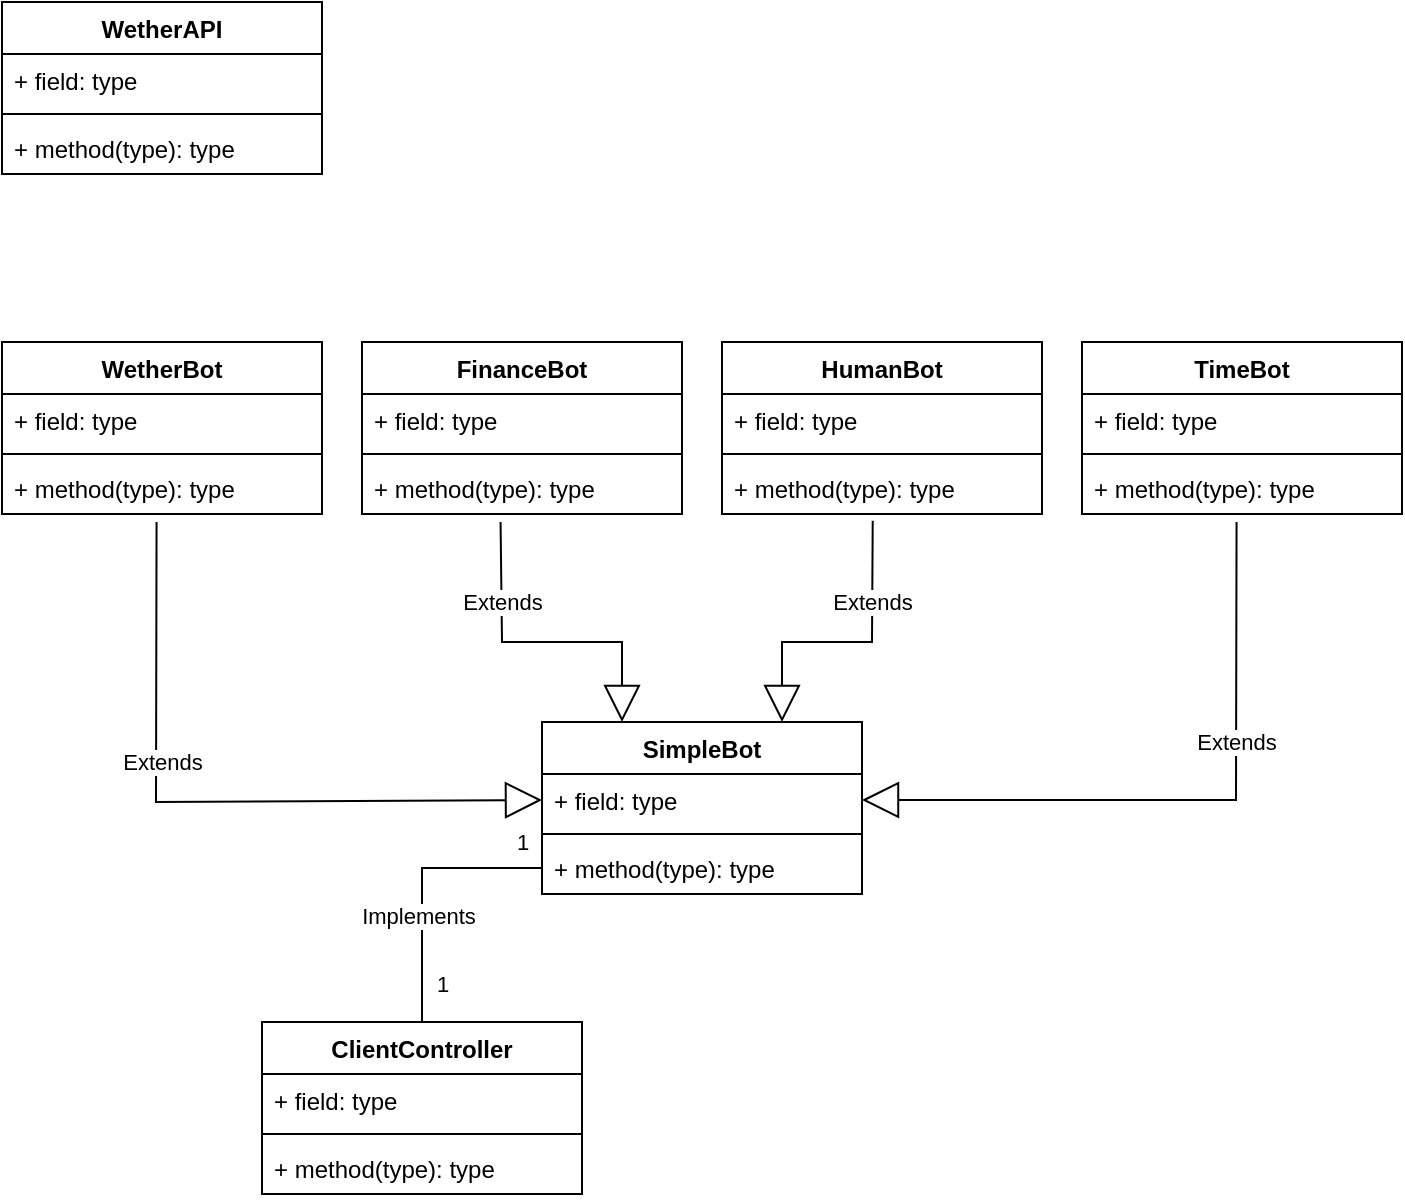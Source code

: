 <mxfile version="16.6.6" type="device" pages="6"><diagram id="58DtlblN4rT-zuuXtB-C" name="Page-1"><mxGraphModel dx="996" dy="616" grid="1" gridSize="10" guides="1" tooltips="1" connect="1" arrows="1" fold="1" page="1" pageScale="1" pageWidth="827" pageHeight="1169" math="0" shadow="0"><root><mxCell id="0"/><mxCell id="1" parent="0"/><mxCell id="rBJZQWk50w6nUcVk33vX-1" value="WetherAPI" style="swimlane;fontStyle=1;align=center;verticalAlign=top;childLayout=stackLayout;horizontal=1;startSize=26;horizontalStack=0;resizeParent=1;resizeParentMax=0;resizeLast=0;collapsible=1;marginBottom=0;" parent="1" vertex="1"><mxGeometry x="110" y="60" width="160" height="86" as="geometry"/></mxCell><mxCell id="rBJZQWk50w6nUcVk33vX-2" value="+ field: type" style="text;strokeColor=none;fillColor=none;align=left;verticalAlign=top;spacingLeft=4;spacingRight=4;overflow=hidden;rotatable=0;points=[[0,0.5],[1,0.5]];portConstraint=eastwest;" parent="rBJZQWk50w6nUcVk33vX-1" vertex="1"><mxGeometry y="26" width="160" height="26" as="geometry"/></mxCell><mxCell id="rBJZQWk50w6nUcVk33vX-3" value="" style="line;strokeWidth=1;fillColor=none;align=left;verticalAlign=middle;spacingTop=-1;spacingLeft=3;spacingRight=3;rotatable=0;labelPosition=right;points=[];portConstraint=eastwest;" parent="rBJZQWk50w6nUcVk33vX-1" vertex="1"><mxGeometry y="52" width="160" height="8" as="geometry"/></mxCell><mxCell id="rBJZQWk50w6nUcVk33vX-4" value="+ method(type): type" style="text;strokeColor=none;fillColor=none;align=left;verticalAlign=top;spacingLeft=4;spacingRight=4;overflow=hidden;rotatable=0;points=[[0,0.5],[1,0.5]];portConstraint=eastwest;" parent="rBJZQWk50w6nUcVk33vX-1" vertex="1"><mxGeometry y="60" width="160" height="26" as="geometry"/></mxCell><mxCell id="rBJZQWk50w6nUcVk33vX-5" value="WetherBot" style="swimlane;fontStyle=1;align=center;verticalAlign=top;childLayout=stackLayout;horizontal=1;startSize=26;horizontalStack=0;resizeParent=1;resizeParentMax=0;resizeLast=0;collapsible=1;marginBottom=0;" parent="1" vertex="1"><mxGeometry x="110" y="230" width="160" height="86" as="geometry"/></mxCell><mxCell id="rBJZQWk50w6nUcVk33vX-6" value="+ field: type" style="text;strokeColor=none;fillColor=none;align=left;verticalAlign=top;spacingLeft=4;spacingRight=4;overflow=hidden;rotatable=0;points=[[0,0.5],[1,0.5]];portConstraint=eastwest;" parent="rBJZQWk50w6nUcVk33vX-5" vertex="1"><mxGeometry y="26" width="160" height="26" as="geometry"/></mxCell><mxCell id="rBJZQWk50w6nUcVk33vX-7" value="" style="line;strokeWidth=1;fillColor=none;align=left;verticalAlign=middle;spacingTop=-1;spacingLeft=3;spacingRight=3;rotatable=0;labelPosition=right;points=[];portConstraint=eastwest;" parent="rBJZQWk50w6nUcVk33vX-5" vertex="1"><mxGeometry y="52" width="160" height="8" as="geometry"/></mxCell><mxCell id="rBJZQWk50w6nUcVk33vX-8" value="+ method(type): type" style="text;strokeColor=none;fillColor=none;align=left;verticalAlign=top;spacingLeft=4;spacingRight=4;overflow=hidden;rotatable=0;points=[[0,0.5],[1,0.5]];portConstraint=eastwest;" parent="rBJZQWk50w6nUcVk33vX-5" vertex="1"><mxGeometry y="60" width="160" height="26" as="geometry"/></mxCell><mxCell id="rBJZQWk50w6nUcVk33vX-9" value="FinanceBot" style="swimlane;fontStyle=1;align=center;verticalAlign=top;childLayout=stackLayout;horizontal=1;startSize=26;horizontalStack=0;resizeParent=1;resizeParentMax=0;resizeLast=0;collapsible=1;marginBottom=0;" parent="1" vertex="1"><mxGeometry x="290" y="230" width="160" height="86" as="geometry"/></mxCell><mxCell id="rBJZQWk50w6nUcVk33vX-10" value="+ field: type" style="text;strokeColor=none;fillColor=none;align=left;verticalAlign=top;spacingLeft=4;spacingRight=4;overflow=hidden;rotatable=0;points=[[0,0.5],[1,0.5]];portConstraint=eastwest;" parent="rBJZQWk50w6nUcVk33vX-9" vertex="1"><mxGeometry y="26" width="160" height="26" as="geometry"/></mxCell><mxCell id="rBJZQWk50w6nUcVk33vX-11" value="" style="line;strokeWidth=1;fillColor=none;align=left;verticalAlign=middle;spacingTop=-1;spacingLeft=3;spacingRight=3;rotatable=0;labelPosition=right;points=[];portConstraint=eastwest;" parent="rBJZQWk50w6nUcVk33vX-9" vertex="1"><mxGeometry y="52" width="160" height="8" as="geometry"/></mxCell><mxCell id="rBJZQWk50w6nUcVk33vX-12" value="+ method(type): type" style="text;strokeColor=none;fillColor=none;align=left;verticalAlign=top;spacingLeft=4;spacingRight=4;overflow=hidden;rotatable=0;points=[[0,0.5],[1,0.5]];portConstraint=eastwest;" parent="rBJZQWk50w6nUcVk33vX-9" vertex="1"><mxGeometry y="60" width="160" height="26" as="geometry"/></mxCell><mxCell id="rBJZQWk50w6nUcVk33vX-13" value="TimeBot" style="swimlane;fontStyle=1;align=center;verticalAlign=top;childLayout=stackLayout;horizontal=1;startSize=26;horizontalStack=0;resizeParent=1;resizeParentMax=0;resizeLast=0;collapsible=1;marginBottom=0;" parent="1" vertex="1"><mxGeometry x="650" y="230" width="160" height="86" as="geometry"/></mxCell><mxCell id="rBJZQWk50w6nUcVk33vX-14" value="+ field: type" style="text;strokeColor=none;fillColor=none;align=left;verticalAlign=top;spacingLeft=4;spacingRight=4;overflow=hidden;rotatable=0;points=[[0,0.5],[1,0.5]];portConstraint=eastwest;" parent="rBJZQWk50w6nUcVk33vX-13" vertex="1"><mxGeometry y="26" width="160" height="26" as="geometry"/></mxCell><mxCell id="rBJZQWk50w6nUcVk33vX-15" value="" style="line;strokeWidth=1;fillColor=none;align=left;verticalAlign=middle;spacingTop=-1;spacingLeft=3;spacingRight=3;rotatable=0;labelPosition=right;points=[];portConstraint=eastwest;" parent="rBJZQWk50w6nUcVk33vX-13" vertex="1"><mxGeometry y="52" width="160" height="8" as="geometry"/></mxCell><mxCell id="rBJZQWk50w6nUcVk33vX-16" value="+ method(type): type" style="text;strokeColor=none;fillColor=none;align=left;verticalAlign=top;spacingLeft=4;spacingRight=4;overflow=hidden;rotatable=0;points=[[0,0.5],[1,0.5]];portConstraint=eastwest;" parent="rBJZQWk50w6nUcVk33vX-13" vertex="1"><mxGeometry y="60" width="160" height="26" as="geometry"/></mxCell><mxCell id="rBJZQWk50w6nUcVk33vX-17" value="SimpleBot" style="swimlane;fontStyle=1;align=center;verticalAlign=top;childLayout=stackLayout;horizontal=1;startSize=26;horizontalStack=0;resizeParent=1;resizeParentMax=0;resizeLast=0;collapsible=1;marginBottom=0;" parent="1" vertex="1"><mxGeometry x="380" y="420" width="160" height="86" as="geometry"/></mxCell><mxCell id="rBJZQWk50w6nUcVk33vX-18" value="+ field: type" style="text;strokeColor=none;fillColor=none;align=left;verticalAlign=top;spacingLeft=4;spacingRight=4;overflow=hidden;rotatable=0;points=[[0,0.5],[1,0.5]];portConstraint=eastwest;" parent="rBJZQWk50w6nUcVk33vX-17" vertex="1"><mxGeometry y="26" width="160" height="26" as="geometry"/></mxCell><mxCell id="rBJZQWk50w6nUcVk33vX-19" value="" style="line;strokeWidth=1;fillColor=none;align=left;verticalAlign=middle;spacingTop=-1;spacingLeft=3;spacingRight=3;rotatable=0;labelPosition=right;points=[];portConstraint=eastwest;" parent="rBJZQWk50w6nUcVk33vX-17" vertex="1"><mxGeometry y="52" width="160" height="8" as="geometry"/></mxCell><mxCell id="rBJZQWk50w6nUcVk33vX-20" value="+ method(type): type" style="text;strokeColor=none;fillColor=none;align=left;verticalAlign=top;spacingLeft=4;spacingRight=4;overflow=hidden;rotatable=0;points=[[0,0.5],[1,0.5]];portConstraint=eastwest;" parent="rBJZQWk50w6nUcVk33vX-17" vertex="1"><mxGeometry y="60" width="160" height="26" as="geometry"/></mxCell><mxCell id="rBJZQWk50w6nUcVk33vX-21" value="HumanBot" style="swimlane;fontStyle=1;align=center;verticalAlign=top;childLayout=stackLayout;horizontal=1;startSize=26;horizontalStack=0;resizeParent=1;resizeParentMax=0;resizeLast=0;collapsible=1;marginBottom=0;" parent="1" vertex="1"><mxGeometry x="470" y="230" width="160" height="86" as="geometry"/></mxCell><mxCell id="rBJZQWk50w6nUcVk33vX-22" value="+ field: type" style="text;strokeColor=none;fillColor=none;align=left;verticalAlign=top;spacingLeft=4;spacingRight=4;overflow=hidden;rotatable=0;points=[[0,0.5],[1,0.5]];portConstraint=eastwest;" parent="rBJZQWk50w6nUcVk33vX-21" vertex="1"><mxGeometry y="26" width="160" height="26" as="geometry"/></mxCell><mxCell id="rBJZQWk50w6nUcVk33vX-23" value="" style="line;strokeWidth=1;fillColor=none;align=left;verticalAlign=middle;spacingTop=-1;spacingLeft=3;spacingRight=3;rotatable=0;labelPosition=right;points=[];portConstraint=eastwest;" parent="rBJZQWk50w6nUcVk33vX-21" vertex="1"><mxGeometry y="52" width="160" height="8" as="geometry"/></mxCell><mxCell id="rBJZQWk50w6nUcVk33vX-24" value="+ method(type): type" style="text;strokeColor=none;fillColor=none;align=left;verticalAlign=top;spacingLeft=4;spacingRight=4;overflow=hidden;rotatable=0;points=[[0,0.5],[1,0.5]];portConstraint=eastwest;" parent="rBJZQWk50w6nUcVk33vX-21" vertex="1"><mxGeometry y="60" width="160" height="26" as="geometry"/></mxCell><mxCell id="rBJZQWk50w6nUcVk33vX-25" value="Extends" style="endArrow=block;endSize=16;endFill=0;html=1;rounded=0;entryX=0;entryY=0.5;entryDx=0;entryDy=0;exitX=0.483;exitY=1.154;exitDx=0;exitDy=0;exitPerimeter=0;" parent="1" source="rBJZQWk50w6nUcVk33vX-8" target="rBJZQWk50w6nUcVk33vX-18" edge="1"><mxGeometry x="-0.279" y="3" width="160" relative="1" as="geometry"><mxPoint x="330" y="320" as="sourcePoint"/><mxPoint x="490" y="320" as="targetPoint"/><Array as="points"><mxPoint x="187" y="460"/></Array><mxPoint as="offset"/></mxGeometry></mxCell><mxCell id="rBJZQWk50w6nUcVk33vX-26" value="Extends" style="endArrow=block;endSize=16;endFill=0;html=1;rounded=0;entryX=0.25;entryY=0;entryDx=0;entryDy=0;exitX=0.433;exitY=1.154;exitDx=0;exitDy=0;exitPerimeter=0;" parent="1" source="rBJZQWk50w6nUcVk33vX-12" target="rBJZQWk50w6nUcVk33vX-17" edge="1"><mxGeometry x="-0.5" width="160" relative="1" as="geometry"><mxPoint x="330" y="320" as="sourcePoint"/><mxPoint x="490" y="320" as="targetPoint"/><Array as="points"><mxPoint x="360" y="380"/><mxPoint x="420" y="380"/></Array><mxPoint as="offset"/></mxGeometry></mxCell><mxCell id="rBJZQWk50w6nUcVk33vX-28" value="Extends" style="endArrow=block;endSize=16;endFill=0;html=1;rounded=0;exitX=0.471;exitY=1.128;exitDx=0;exitDy=0;exitPerimeter=0;entryX=0.75;entryY=0;entryDx=0;entryDy=0;" parent="1" source="rBJZQWk50w6nUcVk33vX-24" target="rBJZQWk50w6nUcVk33vX-17" edge="1"><mxGeometry x="-0.442" width="160" relative="1" as="geometry"><mxPoint x="330" y="320" as="sourcePoint"/><mxPoint x="490" y="320" as="targetPoint"/><Array as="points"><mxPoint x="545" y="380"/><mxPoint x="500" y="380"/></Array><mxPoint as="offset"/></mxGeometry></mxCell><mxCell id="rBJZQWk50w6nUcVk33vX-29" value="Extends" style="endArrow=block;endSize=16;endFill=0;html=1;rounded=0;exitX=0.483;exitY=1.154;exitDx=0;exitDy=0;exitPerimeter=0;entryX=1;entryY=0.5;entryDx=0;entryDy=0;" parent="1" source="rBJZQWk50w6nUcVk33vX-16" target="rBJZQWk50w6nUcVk33vX-18" edge="1"><mxGeometry x="-0.325" width="160" relative="1" as="geometry"><mxPoint x="330" y="320" as="sourcePoint"/><mxPoint x="490" y="320" as="targetPoint"/><Array as="points"><mxPoint x="727" y="459"/></Array><mxPoint as="offset"/></mxGeometry></mxCell><mxCell id="BotjkGEVvRH_P9ZR-LiV-6" style="edgeStyle=orthogonalEdgeStyle;rounded=0;orthogonalLoop=1;jettySize=auto;html=1;exitX=0.5;exitY=0;exitDx=0;exitDy=0;entryX=0;entryY=0.5;entryDx=0;entryDy=0;endArrow=none;endFill=0;" parent="1" source="BotjkGEVvRH_P9ZR-LiV-1" target="rBJZQWk50w6nUcVk33vX-20" edge="1"><mxGeometry relative="1" as="geometry"/></mxCell><mxCell id="BotjkGEVvRH_P9ZR-LiV-7" value="Implements" style="edgeLabel;html=1;align=center;verticalAlign=middle;resizable=0;points=[];" parent="BotjkGEVvRH_P9ZR-LiV-6" vertex="1" connectable="0"><mxGeometry x="-0.221" y="2" relative="1" as="geometry"><mxPoint as="offset"/></mxGeometry></mxCell><mxCell id="BotjkGEVvRH_P9ZR-LiV-8" value="1" style="edgeLabel;html=1;align=center;verticalAlign=middle;resizable=0;points=[];" parent="BotjkGEVvRH_P9ZR-LiV-6" vertex="1" connectable="0"><mxGeometry x="0.372" y="-1" relative="1" as="geometry"><mxPoint x="33" y="-14" as="offset"/></mxGeometry></mxCell><mxCell id="BotjkGEVvRH_P9ZR-LiV-9" value="1" style="edgeLabel;html=1;align=center;verticalAlign=middle;resizable=0;points=[];" parent="BotjkGEVvRH_P9ZR-LiV-6" vertex="1" connectable="0"><mxGeometry x="-0.718" y="1" relative="1" as="geometry"><mxPoint x="11" as="offset"/></mxGeometry></mxCell><mxCell id="BotjkGEVvRH_P9ZR-LiV-1" value="ClientController" style="swimlane;fontStyle=1;align=center;verticalAlign=top;childLayout=stackLayout;horizontal=1;startSize=26;horizontalStack=0;resizeParent=1;resizeParentMax=0;resizeLast=0;collapsible=1;marginBottom=0;" parent="1" vertex="1"><mxGeometry x="240" y="570" width="160" height="86" as="geometry"/></mxCell><mxCell id="BotjkGEVvRH_P9ZR-LiV-2" value="+ field: type" style="text;strokeColor=none;fillColor=none;align=left;verticalAlign=top;spacingLeft=4;spacingRight=4;overflow=hidden;rotatable=0;points=[[0,0.5],[1,0.5]];portConstraint=eastwest;" parent="BotjkGEVvRH_P9ZR-LiV-1" vertex="1"><mxGeometry y="26" width="160" height="26" as="geometry"/></mxCell><mxCell id="BotjkGEVvRH_P9ZR-LiV-3" value="" style="line;strokeWidth=1;fillColor=none;align=left;verticalAlign=middle;spacingTop=-1;spacingLeft=3;spacingRight=3;rotatable=0;labelPosition=right;points=[];portConstraint=eastwest;" parent="BotjkGEVvRH_P9ZR-LiV-1" vertex="1"><mxGeometry y="52" width="160" height="8" as="geometry"/></mxCell><mxCell id="BotjkGEVvRH_P9ZR-LiV-4" value="+ method(type): type" style="text;strokeColor=none;fillColor=none;align=left;verticalAlign=top;spacingLeft=4;spacingRight=4;overflow=hidden;rotatable=0;points=[[0,0.5],[1,0.5]];portConstraint=eastwest;" parent="BotjkGEVvRH_P9ZR-LiV-1" vertex="1"><mxGeometry y="60" width="160" height="26" as="geometry"/></mxCell></root></mxGraphModel></diagram><diagram id="uxheWMRKBPLQJYs8tSz4" name="Page-2"><mxGraphModel dx="996" dy="616" grid="1" gridSize="10" guides="1" tooltips="1" connect="1" arrows="1" fold="1" page="1" pageScale="1" pageWidth="827" pageHeight="1169" math="0" shadow="0"><root><mxCell id="xKuugs0lWFwn0aDHE7Sf-0"/><mxCell id="xKuugs0lWFwn0aDHE7Sf-1" parent="xKuugs0lWFwn0aDHE7Sf-0"/><mxCell id="f7GGQymV7A18jFEWengc-0" value="&lt;b&gt;&lt;font style=&quot;font-size: 20px&quot;&gt;Interface between server and clients&lt;/font&gt;&lt;/b&gt;" style="text;html=1;strokeColor=none;fillColor=none;align=center;verticalAlign=middle;whiteSpace=wrap;rounded=0;" parent="xKuugs0lWFwn0aDHE7Sf-1" vertex="1"><mxGeometry x="240" y="60" width="400" height="30" as="geometry"/></mxCell><mxCell id="f7GGQymV7A18jFEWengc-3" value="Server" style="swimlane;fontStyle=0;childLayout=stackLayout;horizontal=1;startSize=26;fillColor=none;horizontalStack=0;resizeParent=1;resizeParentMax=0;resizeLast=0;collapsible=1;marginBottom=0;fontSize=20;" parent="xKuugs0lWFwn0aDHE7Sf-1" vertex="1"><mxGeometry x="230" y="200" width="250" height="100" as="geometry"/></mxCell><mxCell id="f7GGQymV7A18jFEWengc-4" value="Initiate conversation" style="text;strokeColor=none;fillColor=none;align=left;verticalAlign=top;spacingLeft=4;spacingRight=4;overflow=hidden;rotatable=0;points=[[0,0.5],[1,0.5]];portConstraint=eastwest;fontSize=20;" parent="f7GGQymV7A18jFEWengc-3" vertex="1"><mxGeometry y="26" width="250" height="26" as="geometry"/></mxCell><mxCell id="f7GGQymV7A18jFEWengc-5" value="Distribute response" style="text;strokeColor=none;fillColor=none;align=left;verticalAlign=top;spacingLeft=4;spacingRight=4;overflow=hidden;rotatable=0;points=[[0,0.5],[1,0.5]];portConstraint=eastwest;fontSize=20;" parent="f7GGQymV7A18jFEWengc-3" vertex="1"><mxGeometry y="52" width="250" height="48" as="geometry"/></mxCell><mxCell id="f7GGQymV7A18jFEWengc-7" value="Client" style="swimlane;fontStyle=0;childLayout=stackLayout;horizontal=1;startSize=26;fillColor=none;horizontalStack=0;resizeParent=1;resizeParentMax=0;resizeLast=0;collapsible=1;marginBottom=0;fontSize=20;" parent="xKuugs0lWFwn0aDHE7Sf-1" vertex="1"><mxGeometry x="530" y="200" width="240" height="100" as="geometry"/></mxCell><mxCell id="f7GGQymV7A18jFEWengc-8" value="Listen for host" style="text;strokeColor=none;fillColor=none;align=left;verticalAlign=top;spacingLeft=4;spacingRight=4;overflow=hidden;rotatable=0;points=[[0,0.5],[1,0.5]];portConstraint=eastwest;fontSize=20;" parent="f7GGQymV7A18jFEWengc-7" vertex="1"><mxGeometry y="26" width="240" height="26" as="geometry"/></mxCell><mxCell id="f7GGQymV7A18jFEWengc-9" value="Respond to sugestion" style="text;strokeColor=none;fillColor=none;align=left;verticalAlign=top;spacingLeft=4;spacingRight=4;overflow=hidden;rotatable=0;points=[[0,0.5],[1,0.5]];portConstraint=eastwest;fontSize=20;" parent="f7GGQymV7A18jFEWengc-7" vertex="1"><mxGeometry y="52" width="240" height="48" as="geometry"/></mxCell></root></mxGraphModel></diagram><diagram id="kwzBtTkKoH26V61k7Ioq" name="Page-3"><mxGraphModel dx="996" dy="616" grid="1" gridSize="10" guides="1" tooltips="1" connect="1" arrows="1" fold="1" page="1" pageScale="1" pageWidth="827" pageHeight="1169" math="0" shadow="0"><root><mxCell id="5UrDfNsduvOiiK4lWQ1A-0"/><mxCell id="5UrDfNsduvOiiK4lWQ1A-1" parent="5UrDfNsduvOiiK4lWQ1A-0"/><mxCell id="5UrDfNsduvOiiK4lWQ1A-2" value="SimpleChatServer" style="swimlane;fontStyle=1;align=center;verticalAlign=top;childLayout=stackLayout;horizontal=1;startSize=26;horizontalStack=0;resizeParent=1;resizeParentMax=0;resizeLast=0;collapsible=1;marginBottom=0;fontSize=20;" parent="5UrDfNsduvOiiK4lWQ1A-1" vertex="1"><mxGeometry x="270" y="180" width="270" height="86" as="geometry"/></mxCell><mxCell id="5UrDfNsduvOiiK4lWQ1A-3" value="+ field: type" style="text;strokeColor=none;fillColor=none;align=left;verticalAlign=top;spacingLeft=4;spacingRight=4;overflow=hidden;rotatable=0;points=[[0,0.5],[1,0.5]];portConstraint=eastwest;fontSize=20;" parent="5UrDfNsduvOiiK4lWQ1A-2" vertex="1"><mxGeometry y="26" width="270" height="26" as="geometry"/></mxCell><mxCell id="5UrDfNsduvOiiK4lWQ1A-4" value="" style="line;strokeWidth=1;fillColor=none;align=left;verticalAlign=middle;spacingTop=-1;spacingLeft=3;spacingRight=3;rotatable=0;labelPosition=right;points=[];portConstraint=eastwest;fontSize=20;" parent="5UrDfNsduvOiiK4lWQ1A-2" vertex="1"><mxGeometry y="52" width="270" height="8" as="geometry"/></mxCell><mxCell id="5UrDfNsduvOiiK4lWQ1A-5" value="+ method(type): type" style="text;strokeColor=none;fillColor=none;align=left;verticalAlign=top;spacingLeft=4;spacingRight=4;overflow=hidden;rotatable=0;points=[[0,0.5],[1,0.5]];portConstraint=eastwest;fontSize=20;" parent="5UrDfNsduvOiiK4lWQ1A-2" vertex="1"><mxGeometry y="60" width="270" height="26" as="geometry"/></mxCell><mxCell id="5UrDfNsduvOiiK4lWQ1A-10" style="edgeStyle=none;rounded=0;orthogonalLoop=1;jettySize=auto;html=1;exitX=0.5;exitY=0;exitDx=0;exitDy=0;entryX=0.464;entryY=1.051;entryDx=0;entryDy=0;entryPerimeter=0;fontSize=20;endArrow=none;endFill=0;" parent="5UrDfNsduvOiiK4lWQ1A-1" source="5UrDfNsduvOiiK4lWQ1A-6" target="5UrDfNsduvOiiK4lWQ1A-5" edge="1"><mxGeometry relative="1" as="geometry"/></mxCell><mxCell id="5UrDfNsduvOiiK4lWQ1A-11" value="1..*" style="edgeLabel;html=1;align=center;verticalAlign=middle;resizable=0;points=[];fontSize=20;" parent="5UrDfNsduvOiiK4lWQ1A-10" vertex="1" connectable="0"><mxGeometry x="-0.489" y="-2" relative="1" as="geometry"><mxPoint x="23" y="11" as="offset"/></mxGeometry></mxCell><mxCell id="5UrDfNsduvOiiK4lWQ1A-12" value="1" style="edgeLabel;html=1;align=center;verticalAlign=middle;resizable=0;points=[];fontSize=20;" parent="5UrDfNsduvOiiK4lWQ1A-10" vertex="1" connectable="0"><mxGeometry x="0.734" y="1" relative="1" as="geometry"><mxPoint x="20" as="offset"/></mxGeometry></mxCell><mxCell id="5UrDfNsduvOiiK4lWQ1A-6" value="ClientConnection" style="swimlane;fontStyle=1;align=center;verticalAlign=top;childLayout=stackLayout;horizontal=1;startSize=26;horizontalStack=0;resizeParent=1;resizeParentMax=0;resizeLast=0;collapsible=1;marginBottom=0;fontSize=20;" parent="5UrDfNsduvOiiK4lWQ1A-1" vertex="1"><mxGeometry x="290" y="390" width="210" height="86" as="geometry"/></mxCell><mxCell id="5UrDfNsduvOiiK4lWQ1A-7" value="+ field: type" style="text;strokeColor=none;fillColor=none;align=left;verticalAlign=top;spacingLeft=4;spacingRight=4;overflow=hidden;rotatable=0;points=[[0,0.5],[1,0.5]];portConstraint=eastwest;fontSize=20;" parent="5UrDfNsduvOiiK4lWQ1A-6" vertex="1"><mxGeometry y="26" width="210" height="26" as="geometry"/></mxCell><mxCell id="5UrDfNsduvOiiK4lWQ1A-8" value="" style="line;strokeWidth=1;fillColor=none;align=left;verticalAlign=middle;spacingTop=-1;spacingLeft=3;spacingRight=3;rotatable=0;labelPosition=right;points=[];portConstraint=eastwest;fontSize=20;" parent="5UrDfNsduvOiiK4lWQ1A-6" vertex="1"><mxGeometry y="52" width="210" height="8" as="geometry"/></mxCell><mxCell id="5UrDfNsduvOiiK4lWQ1A-9" value="+ method(type): type" style="text;strokeColor=none;fillColor=none;align=left;verticalAlign=top;spacingLeft=4;spacingRight=4;overflow=hidden;rotatable=0;points=[[0,0.5],[1,0.5]];portConstraint=eastwest;fontSize=20;" parent="5UrDfNsduvOiiK4lWQ1A-6" vertex="1"><mxGeometry y="60" width="210" height="26" as="geometry"/></mxCell></root></mxGraphModel></diagram><diagram id="w-zlynCBqakM76hABSSP" name="Page-4"><mxGraphModel dx="996" dy="616" grid="1" gridSize="10" guides="1" tooltips="1" connect="1" arrows="1" fold="1" page="1" pageScale="1" pageWidth="827" pageHeight="1169" math="0" shadow="0"><root><mxCell id="zDER7AEZQAtUYugRXfiQ-0"/><mxCell id="zDER7AEZQAtUYugRXfiQ-1" parent="zDER7AEZQAtUYugRXfiQ-0"/><mxCell id="zDER7AEZQAtUYugRXfiQ-13" style="edgeStyle=orthogonalEdgeStyle;rounded=0;orthogonalLoop=1;jettySize=auto;html=1;exitX=0.5;exitY=1;exitDx=0;exitDy=0;entryX=0.5;entryY=0;entryDx=0;entryDy=0;endArrow=block;endFill=0;" edge="1" parent="zDER7AEZQAtUYugRXfiQ-1" source="zDER7AEZQAtUYugRXfiQ-2" target="zDER7AEZQAtUYugRXfiQ-12"><mxGeometry relative="1" as="geometry"/></mxCell><mxCell id="zDER7AEZQAtUYugRXfiQ-2" value="ChatUser" style="rounded=1;whiteSpace=wrap;html=1;" vertex="1" parent="zDER7AEZQAtUYugRXfiQ-1"><mxGeometry x="330" y="310" width="120" height="60" as="geometry"/></mxCell><mxCell id="zDER7AEZQAtUYugRXfiQ-14" style="edgeStyle=orthogonalEdgeStyle;rounded=0;orthogonalLoop=1;jettySize=auto;html=1;exitX=0.5;exitY=1;exitDx=0;exitDy=0;entryX=0.5;entryY=0;entryDx=0;entryDy=0;endArrow=block;endFill=0;" edge="1" parent="zDER7AEZQAtUYugRXfiQ-1" source="zDER7AEZQAtUYugRXfiQ-3" target="zDER7AEZQAtUYugRXfiQ-4"><mxGeometry relative="1" as="geometry"/></mxCell><mxCell id="zDER7AEZQAtUYugRXfiQ-3" value="WeatherBot" style="rounded=1;whiteSpace=wrap;html=1;" vertex="1" parent="zDER7AEZQAtUYugRXfiQ-1"><mxGeometry x="240" y="40" width="120" height="60" as="geometry"/></mxCell><mxCell id="zDER7AEZQAtUYugRXfiQ-8" style="edgeStyle=orthogonalEdgeStyle;rounded=0;orthogonalLoop=1;jettySize=auto;html=1;exitX=0.5;exitY=1;exitDx=0;exitDy=0;entryX=0;entryY=0.5;entryDx=0;entryDy=0;endArrow=block;endFill=0;" edge="1" parent="zDER7AEZQAtUYugRXfiQ-1" source="zDER7AEZQAtUYugRXfiQ-4" target="zDER7AEZQAtUYugRXfiQ-2"><mxGeometry relative="1" as="geometry"/></mxCell><mxCell id="zDER7AEZQAtUYugRXfiQ-4" value="ChatBot" style="rounded=1;whiteSpace=wrap;html=1;" vertex="1" parent="zDER7AEZQAtUYugRXfiQ-1"><mxGeometry x="200" y="180" width="120" height="60" as="geometry"/></mxCell><mxCell id="zDER7AEZQAtUYugRXfiQ-15" style="edgeStyle=orthogonalEdgeStyle;rounded=0;orthogonalLoop=1;jettySize=auto;html=1;exitX=0;exitY=0.5;exitDx=0;exitDy=0;entryX=1;entryY=0.25;entryDx=0;entryDy=0;endArrow=block;endFill=0;" edge="1" parent="zDER7AEZQAtUYugRXfiQ-1" source="zDER7AEZQAtUYugRXfiQ-5" target="zDER7AEZQAtUYugRXfiQ-4"><mxGeometry relative="1" as="geometry"/></mxCell><mxCell id="zDER7AEZQAtUYugRXfiQ-5" value="SportBot" style="rounded=1;whiteSpace=wrap;html=1;" vertex="1" parent="zDER7AEZQAtUYugRXfiQ-1"><mxGeometry x="420" y="100" width="120" height="60" as="geometry"/></mxCell><mxCell id="zDER7AEZQAtUYugRXfiQ-16" style="edgeStyle=orthogonalEdgeStyle;rounded=0;orthogonalLoop=1;jettySize=auto;html=1;exitX=0;exitY=0.5;exitDx=0;exitDy=0;entryX=1;entryY=0.75;entryDx=0;entryDy=0;endArrow=block;endFill=0;" edge="1" parent="zDER7AEZQAtUYugRXfiQ-1" source="zDER7AEZQAtUYugRXfiQ-6" target="zDER7AEZQAtUYugRXfiQ-4"><mxGeometry relative="1" as="geometry"/></mxCell><mxCell id="zDER7AEZQAtUYugRXfiQ-6" value="ArtBot" style="rounded=1;whiteSpace=wrap;html=1;" vertex="1" parent="zDER7AEZQAtUYugRXfiQ-1"><mxGeometry x="420" y="210" width="120" height="60" as="geometry"/></mxCell><mxCell id="zDER7AEZQAtUYugRXfiQ-12" value="threading.Thread" style="rounded=0;whiteSpace=wrap;html=1;" vertex="1" parent="zDER7AEZQAtUYugRXfiQ-1"><mxGeometry x="330" y="450" width="120" height="60" as="geometry"/></mxCell></root></mxGraphModel></diagram><diagram id="SFtuEKXb6VEJqRUAhPPk" name="Page-5"><mxGraphModel dx="996" dy="1785" grid="1" gridSize="10" guides="1" tooltips="1" connect="1" arrows="1" fold="1" page="1" pageScale="1" pageWidth="827" pageHeight="1169" math="0" shadow="0"><root><mxCell id="N6j4_s0RZsOt4fR4Wl0g-0"/><mxCell id="N6j4_s0RZsOt4fR4Wl0g-1" parent="N6j4_s0RZsOt4fR4Wl0g-0"/><mxCell id="N6j4_s0RZsOt4fR4Wl0g-12" style="edgeStyle=orthogonalEdgeStyle;rounded=0;orthogonalLoop=1;jettySize=auto;html=1;exitX=1;exitY=0.5;exitDx=0;exitDy=0;entryX=0;entryY=0.5;entryDx=0;entryDy=0;endArrow=block;endFill=0;" edge="1" parent="N6j4_s0RZsOt4fR4Wl0g-1" source="N6j4_s0RZsOt4fR4Wl0g-2" target="N6j4_s0RZsOt4fR4Wl0g-9"><mxGeometry relative="1" as="geometry"/></mxCell><mxCell id="N6j4_s0RZsOt4fR4Wl0g-33" style="edgeStyle=orthogonalEdgeStyle;rounded=0;orthogonalLoop=1;jettySize=auto;html=1;exitX=1;exitY=0.75;exitDx=0;exitDy=0;entryX=-0.04;entryY=0.357;entryDx=0;entryDy=0;entryPerimeter=0;startArrow=none;startFill=0;endArrow=classic;endFill=1;" edge="1" parent="N6j4_s0RZsOt4fR4Wl0g-1" source="N6j4_s0RZsOt4fR4Wl0g-2" target="N6j4_s0RZsOt4fR4Wl0g-20"><mxGeometry relative="1" as="geometry"/></mxCell><mxCell id="N6j4_s0RZsOt4fR4Wl0g-34" value="Send" style="edgeLabel;html=1;align=center;verticalAlign=middle;resizable=0;points=[];" vertex="1" connectable="0" parent="N6j4_s0RZsOt4fR4Wl0g-33"><mxGeometry x="-0.271" y="1" relative="1" as="geometry"><mxPoint as="offset"/></mxGeometry></mxCell><mxCell id="N6j4_s0RZsOt4fR4Wl0g-2" value="ChatUser" style="rounded=0;whiteSpace=wrap;html=1;" vertex="1" parent="N6j4_s0RZsOt4fR4Wl0g-1"><mxGeometry x="120" y="90" width="120" height="60" as="geometry"/></mxCell><mxCell id="N6j4_s0RZsOt4fR4Wl0g-35" style="edgeStyle=orthogonalEdgeStyle;rounded=0;orthogonalLoop=1;jettySize=auto;html=1;exitX=1;exitY=0.25;exitDx=0;exitDy=0;entryX=0;entryY=0.25;entryDx=0;entryDy=0;startArrow=none;startFill=0;endArrow=classic;endFill=1;" edge="1" parent="N6j4_s0RZsOt4fR4Wl0g-1" source="N6j4_s0RZsOt4fR4Wl0g-3" target="N6j4_s0RZsOt4fR4Wl0g-19"><mxGeometry relative="1" as="geometry"/></mxCell><mxCell id="N6j4_s0RZsOt4fR4Wl0g-36" value="Send" style="edgeLabel;html=1;align=center;verticalAlign=middle;resizable=0;points=[];" vertex="1" connectable="0" parent="N6j4_s0RZsOt4fR4Wl0g-35"><mxGeometry x="-0.285" relative="1" as="geometry"><mxPoint y="5" as="offset"/></mxGeometry></mxCell><mxCell id="N6j4_s0RZsOt4fR4Wl0g-3" value="SimpleChatBot" style="rounded=0;whiteSpace=wrap;html=1;" vertex="1" parent="N6j4_s0RZsOt4fR4Wl0g-1"><mxGeometry x="120" y="180" width="120" height="60" as="geometry"/></mxCell><mxCell id="N6j4_s0RZsOt4fR4Wl0g-41" style="edgeStyle=orthogonalEdgeStyle;rounded=0;orthogonalLoop=1;jettySize=auto;html=1;exitX=1;exitY=0.5;exitDx=0;exitDy=0;entryX=0;entryY=0.5;entryDx=0;entryDy=0;startArrow=none;startFill=0;endArrow=classic;endFill=1;" edge="1" parent="N6j4_s0RZsOt4fR4Wl0g-1" source="N6j4_s0RZsOt4fR4Wl0g-4" target="N6j4_s0RZsOt4fR4Wl0g-24"><mxGeometry relative="1" as="geometry"/></mxCell><mxCell id="N6j4_s0RZsOt4fR4Wl0g-42" value="Send" style="edgeLabel;html=1;align=center;verticalAlign=middle;resizable=0;points=[];" vertex="1" connectable="0" parent="N6j4_s0RZsOt4fR4Wl0g-41"><mxGeometry x="-0.304" y="1" relative="1" as="geometry"><mxPoint as="offset"/></mxGeometry></mxCell><mxCell id="N6j4_s0RZsOt4fR4Wl0g-4" value="SportBot" style="rounded=0;whiteSpace=wrap;html=1;" vertex="1" parent="N6j4_s0RZsOt4fR4Wl0g-1"><mxGeometry x="120" y="450" width="120" height="60" as="geometry"/></mxCell><mxCell id="N6j4_s0RZsOt4fR4Wl0g-37" style="edgeStyle=orthogonalEdgeStyle;rounded=0;orthogonalLoop=1;jettySize=auto;html=1;exitX=1;exitY=0.5;exitDx=0;exitDy=0;entryX=0;entryY=0.5;entryDx=0;entryDy=0;startArrow=none;startFill=0;endArrow=classic;endFill=1;" edge="1" parent="N6j4_s0RZsOt4fR4Wl0g-1" source="N6j4_s0RZsOt4fR4Wl0g-5" target="N6j4_s0RZsOt4fR4Wl0g-22"><mxGeometry relative="1" as="geometry"/></mxCell><mxCell id="N6j4_s0RZsOt4fR4Wl0g-38" value="Send" style="edgeLabel;html=1;align=center;verticalAlign=middle;resizable=0;points=[];" vertex="1" connectable="0" parent="N6j4_s0RZsOt4fR4Wl0g-37"><mxGeometry x="-0.333" y="-1" relative="1" as="geometry"><mxPoint y="-6" as="offset"/></mxGeometry></mxCell><mxCell id="N6j4_s0RZsOt4fR4Wl0g-5" value="ArtBot" style="rounded=0;whiteSpace=wrap;html=1;" vertex="1" parent="N6j4_s0RZsOt4fR4Wl0g-1"><mxGeometry x="120" y="270" width="120" height="60" as="geometry"/></mxCell><mxCell id="N6j4_s0RZsOt4fR4Wl0g-39" style="edgeStyle=orthogonalEdgeStyle;rounded=0;orthogonalLoop=1;jettySize=auto;html=1;exitX=1;exitY=0.5;exitDx=0;exitDy=0;entryX=0;entryY=0.5;entryDx=0;entryDy=0;startArrow=none;startFill=0;endArrow=classic;endFill=1;" edge="1" parent="N6j4_s0RZsOt4fR4Wl0g-1" source="N6j4_s0RZsOt4fR4Wl0g-6" target="N6j4_s0RZsOt4fR4Wl0g-23"><mxGeometry relative="1" as="geometry"/></mxCell><mxCell id="N6j4_s0RZsOt4fR4Wl0g-40" value="Send" style="edgeLabel;html=1;align=center;verticalAlign=middle;resizable=0;points=[];" vertex="1" connectable="0" parent="N6j4_s0RZsOt4fR4Wl0g-39"><mxGeometry x="-0.304" y="2" relative="1" as="geometry"><mxPoint as="offset"/></mxGeometry></mxCell><mxCell id="N6j4_s0RZsOt4fR4Wl0g-6" value="WeatherBot" style="rounded=0;whiteSpace=wrap;html=1;" vertex="1" parent="N6j4_s0RZsOt4fR4Wl0g-1"><mxGeometry x="120" y="360" width="120" height="60" as="geometry"/></mxCell><mxCell id="N6j4_s0RZsOt4fR4Wl0g-14" style="edgeStyle=orthogonalEdgeStyle;rounded=0;orthogonalLoop=1;jettySize=auto;html=1;exitX=0.5;exitY=0;exitDx=0;exitDy=0;entryX=0;entryY=0.5;entryDx=0;entryDy=0;endArrow=block;endFill=0;" edge="1" parent="N6j4_s0RZsOt4fR4Wl0g-1" source="N6j4_s0RZsOt4fR4Wl0g-7" target="N6j4_s0RZsOt4fR4Wl0g-2"><mxGeometry relative="1" as="geometry"/></mxCell><mxCell id="N6j4_s0RZsOt4fR4Wl0g-15" style="edgeStyle=orthogonalEdgeStyle;rounded=0;orthogonalLoop=1;jettySize=auto;html=1;exitX=1;exitY=0.5;exitDx=0;exitDy=0;entryX=0;entryY=0.5;entryDx=0;entryDy=0;endArrow=block;endFill=0;" edge="1" parent="N6j4_s0RZsOt4fR4Wl0g-1" source="N6j4_s0RZsOt4fR4Wl0g-7" target="N6j4_s0RZsOt4fR4Wl0g-3"><mxGeometry relative="1" as="geometry"/></mxCell><mxCell id="N6j4_s0RZsOt4fR4Wl0g-16" style="edgeStyle=orthogonalEdgeStyle;rounded=0;orthogonalLoop=1;jettySize=auto;html=1;exitX=1;exitY=0.75;exitDx=0;exitDy=0;entryX=0;entryY=0.5;entryDx=0;entryDy=0;endArrow=block;endFill=0;" edge="1" parent="N6j4_s0RZsOt4fR4Wl0g-1" source="N6j4_s0RZsOt4fR4Wl0g-7" target="N6j4_s0RZsOt4fR4Wl0g-6"><mxGeometry relative="1" as="geometry"/></mxCell><mxCell id="N6j4_s0RZsOt4fR4Wl0g-17" style="edgeStyle=orthogonalEdgeStyle;rounded=0;orthogonalLoop=1;jettySize=auto;html=1;exitX=0.5;exitY=1;exitDx=0;exitDy=0;entryX=0;entryY=0.5;entryDx=0;entryDy=0;endArrow=block;endFill=0;" edge="1" parent="N6j4_s0RZsOt4fR4Wl0g-1" source="N6j4_s0RZsOt4fR4Wl0g-7" target="N6j4_s0RZsOt4fR4Wl0g-4"><mxGeometry relative="1" as="geometry"/></mxCell><mxCell id="N6j4_s0RZsOt4fR4Wl0g-7" value="Main thread (client.py)" style="rounded=0;whiteSpace=wrap;html=1;" vertex="1" parent="N6j4_s0RZsOt4fR4Wl0g-1"><mxGeometry x="20" y="160" width="60" height="270" as="geometry"/></mxCell><mxCell id="N6j4_s0RZsOt4fR4Wl0g-8" value="Server" style="rounded=0;whiteSpace=wrap;html=1;" vertex="1" parent="N6j4_s0RZsOt4fR4Wl0g-1"><mxGeometry x="650" y="120" width="60" height="350" as="geometry"/></mxCell><mxCell id="N6j4_s0RZsOt4fR4Wl0g-9" value="UserInteraction" style="rounded=0;whiteSpace=wrap;html=1;" vertex="1" parent="N6j4_s0RZsOt4fR4Wl0g-1"><mxGeometry x="294" y="20" width="120" height="60" as="geometry"/></mxCell><mxCell id="N6j4_s0RZsOt4fR4Wl0g-11" style="edgeStyle=none;rounded=0;orthogonalLoop=1;jettySize=auto;html=1;exitX=0.5;exitY=0.5;exitDx=0;exitDy=0;exitPerimeter=0;entryX=0.5;entryY=0;entryDx=0;entryDy=0;endArrow=classic;endFill=1;" edge="1" parent="N6j4_s0RZsOt4fR4Wl0g-1" source="N6j4_s0RZsOt4fR4Wl0g-10" target="N6j4_s0RZsOt4fR4Wl0g-9"><mxGeometry relative="1" as="geometry"><Array as="points"><mxPoint x="430"/></Array></mxGeometry></mxCell><mxCell id="N6j4_s0RZsOt4fR4Wl0g-10" value="Chat user" style="shape=umlActor;verticalLabelPosition=bottom;verticalAlign=top;html=1;outlineConnect=0;" vertex="1" parent="N6j4_s0RZsOt4fR4Wl0g-1"><mxGeometry x="540" y="-5" width="30" height="60" as="geometry"/></mxCell><mxCell id="N6j4_s0RZsOt4fR4Wl0g-18" value="Input()" style="text;html=1;strokeColor=none;fillColor=none;align=center;verticalAlign=middle;whiteSpace=wrap;rounded=0;" vertex="1" parent="N6j4_s0RZsOt4fR4Wl0g-1"><mxGeometry x="400" width="60" height="30" as="geometry"/></mxCell><mxCell id="N6j4_s0RZsOt4fR4Wl0g-26" style="edgeStyle=orthogonalEdgeStyle;rounded=0;orthogonalLoop=1;jettySize=auto;html=1;exitX=1;exitY=0.5;exitDx=0;exitDy=0;entryX=0;entryY=0.25;entryDx=0;entryDy=0;startArrow=classic;startFill=1;endArrow=classic;endFill=1;" edge="1" parent="N6j4_s0RZsOt4fR4Wl0g-1" source="N6j4_s0RZsOt4fR4Wl0g-19" target="N6j4_s0RZsOt4fR4Wl0g-8"><mxGeometry relative="1" as="geometry"/></mxCell><mxCell id="N6j4_s0RZsOt4fR4Wl0g-45" style="edgeStyle=orthogonalEdgeStyle;rounded=0;orthogonalLoop=1;jettySize=auto;html=1;exitX=0;exitY=0.5;exitDx=0;exitDy=0;entryX=1;entryY=0.75;entryDx=0;entryDy=0;startArrow=none;startFill=0;endArrow=classic;endFill=1;" edge="1" parent="N6j4_s0RZsOt4fR4Wl0g-1" source="N6j4_s0RZsOt4fR4Wl0g-19" target="N6j4_s0RZsOt4fR4Wl0g-3"><mxGeometry relative="1" as="geometry"/></mxCell><mxCell id="N6j4_s0RZsOt4fR4Wl0g-46" value="receive" style="edgeLabel;html=1;align=center;verticalAlign=middle;resizable=0;points=[];" vertex="1" connectable="0" parent="N6j4_s0RZsOt4fR4Wl0g-45"><mxGeometry x="0.298" y="3" relative="1" as="geometry"><mxPoint as="offset"/></mxGeometry></mxCell><mxCell id="N6j4_s0RZsOt4fR4Wl0g-19" value="Send/receive buffer" style="rounded=0;whiteSpace=wrap;html=1;" vertex="1" parent="N6j4_s0RZsOt4fR4Wl0g-1"><mxGeometry x="330" y="200" width="100" height="60" as="geometry"/></mxCell><mxCell id="N6j4_s0RZsOt4fR4Wl0g-25" style="edgeStyle=orthogonalEdgeStyle;rounded=0;orthogonalLoop=1;jettySize=auto;html=1;exitX=1;exitY=0.5;exitDx=0;exitDy=0;entryX=-0.044;entryY=0.201;entryDx=0;entryDy=0;entryPerimeter=0;endArrow=classic;endFill=1;startArrow=classic;startFill=1;" edge="1" parent="N6j4_s0RZsOt4fR4Wl0g-1" source="N6j4_s0RZsOt4fR4Wl0g-20" target="N6j4_s0RZsOt4fR4Wl0g-8"><mxGeometry relative="1" as="geometry"/></mxCell><mxCell id="N6j4_s0RZsOt4fR4Wl0g-44" value="Receive" style="edgeStyle=orthogonalEdgeStyle;rounded=0;orthogonalLoop=1;jettySize=auto;html=1;exitX=0;exitY=0.75;exitDx=0;exitDy=0;entryX=0.828;entryY=1.006;entryDx=0;entryDy=0;entryPerimeter=0;startArrow=none;startFill=0;endArrow=classic;endFill=1;" edge="1" parent="N6j4_s0RZsOt4fR4Wl0g-1" source="N6j4_s0RZsOt4fR4Wl0g-20" target="N6j4_s0RZsOt4fR4Wl0g-2"><mxGeometry relative="1" as="geometry"/></mxCell><mxCell id="N6j4_s0RZsOt4fR4Wl0g-20" value="Send/receive buffer" style="rounded=0;whiteSpace=wrap;html=1;" vertex="1" parent="N6j4_s0RZsOt4fR4Wl0g-1"><mxGeometry x="330" y="110" width="100" height="70" as="geometry"/></mxCell><mxCell id="N6j4_s0RZsOt4fR4Wl0g-27" style="edgeStyle=orthogonalEdgeStyle;rounded=0;orthogonalLoop=1;jettySize=auto;html=1;exitX=1;exitY=0.5;exitDx=0;exitDy=0;entryX=0;entryY=0.5;entryDx=0;entryDy=0;startArrow=classic;startFill=1;endArrow=classic;endFill=1;" edge="1" parent="N6j4_s0RZsOt4fR4Wl0g-1" source="N6j4_s0RZsOt4fR4Wl0g-22" target="N6j4_s0RZsOt4fR4Wl0g-8"><mxGeometry relative="1" as="geometry"/></mxCell><mxCell id="N6j4_s0RZsOt4fR4Wl0g-47" style="edgeStyle=orthogonalEdgeStyle;rounded=0;orthogonalLoop=1;jettySize=auto;html=1;exitX=0;exitY=0.75;exitDx=0;exitDy=0;entryX=1;entryY=0.75;entryDx=0;entryDy=0;startArrow=none;startFill=0;endArrow=classic;endFill=1;" edge="1" parent="N6j4_s0RZsOt4fR4Wl0g-1" source="N6j4_s0RZsOt4fR4Wl0g-22" target="N6j4_s0RZsOt4fR4Wl0g-5"><mxGeometry relative="1" as="geometry"/></mxCell><mxCell id="N6j4_s0RZsOt4fR4Wl0g-48" value="Receive" style="edgeLabel;html=1;align=center;verticalAlign=middle;resizable=0;points=[];" vertex="1" connectable="0" parent="N6j4_s0RZsOt4fR4Wl0g-47"><mxGeometry x="0.313" y="-1" relative="1" as="geometry"><mxPoint as="offset"/></mxGeometry></mxCell><mxCell id="N6j4_s0RZsOt4fR4Wl0g-22" value="Send/receive buffer" style="rounded=0;whiteSpace=wrap;html=1;" vertex="1" parent="N6j4_s0RZsOt4fR4Wl0g-1"><mxGeometry x="330" y="280" width="100" height="60" as="geometry"/></mxCell><mxCell id="N6j4_s0RZsOt4fR4Wl0g-28" style="edgeStyle=orthogonalEdgeStyle;rounded=0;orthogonalLoop=1;jettySize=auto;html=1;exitX=1;exitY=0.5;exitDx=0;exitDy=0;entryX=0;entryY=0.75;entryDx=0;entryDy=0;startArrow=classic;startFill=1;endArrow=classic;endFill=1;" edge="1" parent="N6j4_s0RZsOt4fR4Wl0g-1" source="N6j4_s0RZsOt4fR4Wl0g-23" target="N6j4_s0RZsOt4fR4Wl0g-8"><mxGeometry relative="1" as="geometry"/></mxCell><mxCell id="N6j4_s0RZsOt4fR4Wl0g-49" style="edgeStyle=orthogonalEdgeStyle;rounded=0;orthogonalLoop=1;jettySize=auto;html=1;exitX=0;exitY=0.25;exitDx=0;exitDy=0;entryX=1;entryY=0.25;entryDx=0;entryDy=0;startArrow=none;startFill=0;endArrow=classic;endFill=1;" edge="1" parent="N6j4_s0RZsOt4fR4Wl0g-1" source="N6j4_s0RZsOt4fR4Wl0g-23" target="N6j4_s0RZsOt4fR4Wl0g-6"><mxGeometry relative="1" as="geometry"/></mxCell><mxCell id="N6j4_s0RZsOt4fR4Wl0g-50" value="Receive" style="edgeLabel;html=1;align=center;verticalAlign=middle;resizable=0;points=[];" vertex="1" connectable="0" parent="N6j4_s0RZsOt4fR4Wl0g-49"><mxGeometry x="0.259" y="2" relative="1" as="geometry"><mxPoint x="7" y="-7" as="offset"/></mxGeometry></mxCell><mxCell id="N6j4_s0RZsOt4fR4Wl0g-23" value="Send/receive buffer" style="rounded=0;whiteSpace=wrap;html=1;" vertex="1" parent="N6j4_s0RZsOt4fR4Wl0g-1"><mxGeometry x="330" y="360" width="100" height="60" as="geometry"/></mxCell><mxCell id="N6j4_s0RZsOt4fR4Wl0g-29" style="edgeStyle=orthogonalEdgeStyle;rounded=0;orthogonalLoop=1;jettySize=auto;html=1;exitX=1;exitY=0.5;exitDx=0;exitDy=0;entryX=0;entryY=0.913;entryDx=0;entryDy=0;entryPerimeter=0;startArrow=classic;startFill=1;endArrow=classic;endFill=1;" edge="1" parent="N6j4_s0RZsOt4fR4Wl0g-1" source="N6j4_s0RZsOt4fR4Wl0g-24" target="N6j4_s0RZsOt4fR4Wl0g-8"><mxGeometry relative="1" as="geometry"/></mxCell><mxCell id="N6j4_s0RZsOt4fR4Wl0g-51" style="edgeStyle=orthogonalEdgeStyle;rounded=0;orthogonalLoop=1;jettySize=auto;html=1;exitX=0;exitY=0.25;exitDx=0;exitDy=0;entryX=1;entryY=0.25;entryDx=0;entryDy=0;startArrow=none;startFill=0;endArrow=classic;endFill=1;" edge="1" parent="N6j4_s0RZsOt4fR4Wl0g-1" source="N6j4_s0RZsOt4fR4Wl0g-24" target="N6j4_s0RZsOt4fR4Wl0g-4"><mxGeometry relative="1" as="geometry"/></mxCell><mxCell id="N6j4_s0RZsOt4fR4Wl0g-52" value="Receive" style="edgeLabel;html=1;align=center;verticalAlign=middle;resizable=0;points=[];" vertex="1" connectable="0" parent="N6j4_s0RZsOt4fR4Wl0g-51"><mxGeometry x="0.281" y="1" relative="1" as="geometry"><mxPoint x="8" y="-6" as="offset"/></mxGeometry></mxCell><mxCell id="N6j4_s0RZsOt4fR4Wl0g-24" value="Send/receive buffer" style="rounded=0;whiteSpace=wrap;html=1;" vertex="1" parent="N6j4_s0RZsOt4fR4Wl0g-1"><mxGeometry x="330" y="450" width="100" height="60" as="geometry"/></mxCell><mxCell id="N6j4_s0RZsOt4fR4Wl0g-31" value="TCP connections" style="text;html=1;strokeColor=none;fillColor=none;align=center;verticalAlign=middle;whiteSpace=wrap;rounded=0;" vertex="1" parent="N6j4_s0RZsOt4fR4Wl0g-1"><mxGeometry x="510" y="100" width="80" height="40" as="geometry"/></mxCell><mxCell id="N6j4_s0RZsOt4fR4Wl0g-32" value="Client Threads" style="text;html=1;strokeColor=none;fillColor=none;align=center;verticalAlign=middle;whiteSpace=wrap;rounded=0;" vertex="1" parent="N6j4_s0RZsOt4fR4Wl0g-1"><mxGeometry x="100" y="35" width="60" height="30" as="geometry"/></mxCell></root></mxGraphModel></diagram><diagram id="aPDdDYMI9QA9aLKJdaeR" name="Page-6"><mxGraphModel dx="996" dy="616" grid="1" gridSize="10" guides="1" tooltips="1" connect="1" arrows="1" fold="1" page="1" pageScale="1" pageWidth="827" pageHeight="1169" math="0" shadow="0"><root><mxCell id="8GJ7cel0DbckjJMkUaB4-0"/><mxCell id="8GJ7cel0DbckjJMkUaB4-1" parent="8GJ7cel0DbckjJMkUaB4-0"/><mxCell id="8GJ7cel0DbckjJMkUaB4-20" style="edgeStyle=orthogonalEdgeStyle;rounded=0;orthogonalLoop=1;jettySize=auto;html=1;exitX=1;exitY=0.5;exitDx=0;exitDy=0;entryX=0;entryY=0.5;entryDx=0;entryDy=0;startArrow=none;startFill=0;endArrow=block;endFill=0;" edge="1" parent="8GJ7cel0DbckjJMkUaB4-1" source="8GJ7cel0DbckjJMkUaB4-2" target="8GJ7cel0DbckjJMkUaB4-4"><mxGeometry relative="1" as="geometry"/></mxCell><mxCell id="8GJ7cel0DbckjJMkUaB4-2" value="User interactions" style="rounded=0;whiteSpace=wrap;html=1;" vertex="1" parent="8GJ7cel0DbckjJMkUaB4-1"><mxGeometry x="110" y="230" width="80" height="110" as="geometry"/></mxCell><mxCell id="8GJ7cel0DbckjJMkUaB4-19" style="edgeStyle=orthogonalEdgeStyle;rounded=0;orthogonalLoop=1;jettySize=auto;html=1;exitX=0.5;exitY=0.5;exitDx=0;exitDy=0;exitPerimeter=0;entryX=0;entryY=0.5;entryDx=0;entryDy=0;startArrow=none;startFill=0;endArrow=classic;endFill=1;" edge="1" parent="8GJ7cel0DbckjJMkUaB4-1" source="8GJ7cel0DbckjJMkUaB4-3" target="8GJ7cel0DbckjJMkUaB4-2"><mxGeometry relative="1" as="geometry"/></mxCell><mxCell id="8GJ7cel0DbckjJMkUaB4-21" value="Input()" style="edgeLabel;html=1;align=center;verticalAlign=middle;resizable=0;points=[];" vertex="1" connectable="0" parent="8GJ7cel0DbckjJMkUaB4-19"><mxGeometry x="-0.175" y="-1" relative="1" as="geometry"><mxPoint as="offset"/></mxGeometry></mxCell><mxCell id="8GJ7cel0DbckjJMkUaB4-3" value="Admin" style="shape=umlActor;verticalLabelPosition=bottom;verticalAlign=top;html=1;outlineConnect=0;" vertex="1" parent="8GJ7cel0DbckjJMkUaB4-1"><mxGeometry x="20" y="250" width="30" height="60" as="geometry"/></mxCell><mxCell id="8GJ7cel0DbckjJMkUaB4-22" style="edgeStyle=orthogonalEdgeStyle;rounded=0;orthogonalLoop=1;jettySize=auto;html=1;exitX=1;exitY=0;exitDx=0;exitDy=0;entryX=0;entryY=0.5;entryDx=0;entryDy=0;startArrow=none;startFill=0;endArrow=block;endFill=0;" edge="1" parent="8GJ7cel0DbckjJMkUaB4-1" source="8GJ7cel0DbckjJMkUaB4-4" target="8GJ7cel0DbckjJMkUaB4-5"><mxGeometry relative="1" as="geometry"/></mxCell><mxCell id="8GJ7cel0DbckjJMkUaB4-23" style="edgeStyle=orthogonalEdgeStyle;rounded=0;orthogonalLoop=1;jettySize=auto;html=1;exitX=1;exitY=0.25;exitDx=0;exitDy=0;entryX=0;entryY=0.5;entryDx=0;entryDy=0;startArrow=none;startFill=0;endArrow=block;endFill=0;" edge="1" parent="8GJ7cel0DbckjJMkUaB4-1" source="8GJ7cel0DbckjJMkUaB4-4" target="8GJ7cel0DbckjJMkUaB4-6"><mxGeometry relative="1" as="geometry"/></mxCell><mxCell id="8GJ7cel0DbckjJMkUaB4-24" style="edgeStyle=orthogonalEdgeStyle;rounded=0;orthogonalLoop=1;jettySize=auto;html=1;exitX=1;exitY=0.75;exitDx=0;exitDy=0;entryX=0;entryY=0.5;entryDx=0;entryDy=0;startArrow=none;startFill=0;endArrow=block;endFill=0;" edge="1" parent="8GJ7cel0DbckjJMkUaB4-1" source="8GJ7cel0DbckjJMkUaB4-4" target="8GJ7cel0DbckjJMkUaB4-7"><mxGeometry relative="1" as="geometry"/></mxCell><mxCell id="8GJ7cel0DbckjJMkUaB4-25" style="edgeStyle=orthogonalEdgeStyle;rounded=0;orthogonalLoop=1;jettySize=auto;html=1;exitX=1;exitY=1;exitDx=0;exitDy=0;entryX=0;entryY=0.5;entryDx=0;entryDy=0;startArrow=none;startFill=0;endArrow=block;endFill=0;" edge="1" parent="8GJ7cel0DbckjJMkUaB4-1" source="8GJ7cel0DbckjJMkUaB4-4" target="8GJ7cel0DbckjJMkUaB4-8"><mxGeometry relative="1" as="geometry"/></mxCell><mxCell id="8GJ7cel0DbckjJMkUaB4-4" value="Main Thread" style="rounded=0;whiteSpace=wrap;html=1;" vertex="1" parent="8GJ7cel0DbckjJMkUaB4-1"><mxGeometry x="250" y="240" width="100" height="90" as="geometry"/></mxCell><mxCell id="8GJ7cel0DbckjJMkUaB4-27" style="edgeStyle=orthogonalEdgeStyle;rounded=0;orthogonalLoop=1;jettySize=auto;html=1;exitX=1;exitY=0.25;exitDx=0;exitDy=0;entryX=0;entryY=0.25;entryDx=0;entryDy=0;startArrow=none;startFill=0;endArrow=classic;endFill=1;" edge="1" parent="8GJ7cel0DbckjJMkUaB4-1" source="8GJ7cel0DbckjJMkUaB4-5" target="8GJ7cel0DbckjJMkUaB4-11"><mxGeometry relative="1" as="geometry"/></mxCell><mxCell id="8GJ7cel0DbckjJMkUaB4-28" style="edgeStyle=orthogonalEdgeStyle;rounded=0;orthogonalLoop=1;jettySize=auto;html=1;exitX=1;exitY=0.75;exitDx=0;exitDy=0;entryX=0;entryY=0.75;entryDx=0;entryDy=0;startArrow=classic;startFill=1;endArrow=none;endFill=0;" edge="1" parent="8GJ7cel0DbckjJMkUaB4-1" source="8GJ7cel0DbckjJMkUaB4-5" target="8GJ7cel0DbckjJMkUaB4-11"><mxGeometry relative="1" as="geometry"/></mxCell><mxCell id="8GJ7cel0DbckjJMkUaB4-5" value="Send thread client 1" style="rounded=0;whiteSpace=wrap;html=1;" vertex="1" parent="8GJ7cel0DbckjJMkUaB4-1"><mxGeometry x="414" y="90" width="120" height="60" as="geometry"/></mxCell><mxCell id="8GJ7cel0DbckjJMkUaB4-29" style="edgeStyle=orthogonalEdgeStyle;rounded=0;orthogonalLoop=1;jettySize=auto;html=1;exitX=1;exitY=0.25;exitDx=0;exitDy=0;entryX=0;entryY=0.25;entryDx=0;entryDy=0;startArrow=none;startFill=0;endArrow=classic;endFill=1;" edge="1" parent="8GJ7cel0DbckjJMkUaB4-1" source="8GJ7cel0DbckjJMkUaB4-6" target="8GJ7cel0DbckjJMkUaB4-13"><mxGeometry relative="1" as="geometry"/></mxCell><mxCell id="8GJ7cel0DbckjJMkUaB4-30" style="edgeStyle=orthogonalEdgeStyle;rounded=0;orthogonalLoop=1;jettySize=auto;html=1;exitX=1;exitY=0.75;exitDx=0;exitDy=0;entryX=0;entryY=0.75;entryDx=0;entryDy=0;startArrow=classic;startFill=1;endArrow=none;endFill=0;" edge="1" parent="8GJ7cel0DbckjJMkUaB4-1" source="8GJ7cel0DbckjJMkUaB4-6" target="8GJ7cel0DbckjJMkUaB4-13"><mxGeometry relative="1" as="geometry"/></mxCell><mxCell id="8GJ7cel0DbckjJMkUaB4-6" value="Send thread client 2" style="rounded=0;whiteSpace=wrap;html=1;" vertex="1" parent="8GJ7cel0DbckjJMkUaB4-1"><mxGeometry x="414" y="200" width="120" height="60" as="geometry"/></mxCell><mxCell id="8GJ7cel0DbckjJMkUaB4-31" style="edgeStyle=orthogonalEdgeStyle;rounded=0;orthogonalLoop=1;jettySize=auto;html=1;exitX=1;exitY=0.25;exitDx=0;exitDy=0;entryX=0;entryY=0.25;entryDx=0;entryDy=0;startArrow=none;startFill=0;endArrow=classic;endFill=1;" edge="1" parent="8GJ7cel0DbckjJMkUaB4-1" source="8GJ7cel0DbckjJMkUaB4-7" target="8GJ7cel0DbckjJMkUaB4-14"><mxGeometry relative="1" as="geometry"/></mxCell><mxCell id="8GJ7cel0DbckjJMkUaB4-32" style="edgeStyle=orthogonalEdgeStyle;rounded=0;orthogonalLoop=1;jettySize=auto;html=1;exitX=1;exitY=0.75;exitDx=0;exitDy=0;entryX=0;entryY=0.75;entryDx=0;entryDy=0;startArrow=classic;startFill=1;endArrow=none;endFill=0;" edge="1" parent="8GJ7cel0DbckjJMkUaB4-1" source="8GJ7cel0DbckjJMkUaB4-7" target="8GJ7cel0DbckjJMkUaB4-14"><mxGeometry relative="1" as="geometry"/></mxCell><mxCell id="8GJ7cel0DbckjJMkUaB4-7" value="Receive thread client 4" style="rounded=0;whiteSpace=wrap;html=1;" vertex="1" parent="8GJ7cel0DbckjJMkUaB4-1"><mxGeometry x="414" y="320" width="120" height="60" as="geometry"/></mxCell><mxCell id="8GJ7cel0DbckjJMkUaB4-33" style="edgeStyle=orthogonalEdgeStyle;rounded=0;orthogonalLoop=1;jettySize=auto;html=1;exitX=1;exitY=0.25;exitDx=0;exitDy=0;entryX=0;entryY=0.25;entryDx=0;entryDy=0;startArrow=none;startFill=0;endArrow=classic;endFill=1;" edge="1" parent="8GJ7cel0DbckjJMkUaB4-1" source="8GJ7cel0DbckjJMkUaB4-8" target="8GJ7cel0DbckjJMkUaB4-15"><mxGeometry relative="1" as="geometry"/></mxCell><mxCell id="8GJ7cel0DbckjJMkUaB4-34" style="edgeStyle=orthogonalEdgeStyle;rounded=0;orthogonalLoop=1;jettySize=auto;html=1;exitX=1;exitY=0.75;exitDx=0;exitDy=0;entryX=0;entryY=0.75;entryDx=0;entryDy=0;startArrow=classic;startFill=1;endArrow=none;endFill=0;" edge="1" parent="8GJ7cel0DbckjJMkUaB4-1" source="8GJ7cel0DbckjJMkUaB4-8" target="8GJ7cel0DbckjJMkUaB4-15"><mxGeometry relative="1" as="geometry"/></mxCell><mxCell id="8GJ7cel0DbckjJMkUaB4-8" value="Receive thread client 1" style="rounded=0;whiteSpace=wrap;html=1;" vertex="1" parent="8GJ7cel0DbckjJMkUaB4-1"><mxGeometry x="414" y="440" width="120" height="60" as="geometry"/></mxCell><mxCell id="8GJ7cel0DbckjJMkUaB4-9" value="Send/receive threads created this iteration" style="text;html=1;strokeColor=none;fillColor=none;align=center;verticalAlign=middle;whiteSpace=wrap;rounded=0;" vertex="1" parent="8GJ7cel0DbckjJMkUaB4-1"><mxGeometry x="420" y="40" width="160" height="30" as="geometry"/></mxCell><mxCell id="8GJ7cel0DbckjJMkUaB4-10" value="Cleint" style="rounded=0;whiteSpace=wrap;html=1;" vertex="1" parent="8GJ7cel0DbckjJMkUaB4-1"><mxGeometry x="750" y="90" width="50" height="60" as="geometry"/></mxCell><mxCell id="8GJ7cel0DbckjJMkUaB4-35" style="edgeStyle=orthogonalEdgeStyle;rounded=0;orthogonalLoop=1;jettySize=auto;html=1;exitX=1;exitY=0.5;exitDx=0;exitDy=0;entryX=0;entryY=0.5;entryDx=0;entryDy=0;startArrow=none;startFill=0;endArrow=classic;endFill=1;" edge="1" parent="8GJ7cel0DbckjJMkUaB4-1" source="8GJ7cel0DbckjJMkUaB4-11" target="8GJ7cel0DbckjJMkUaB4-10"><mxGeometry relative="1" as="geometry"/></mxCell><mxCell id="8GJ7cel0DbckjJMkUaB4-11" value="Send buffer" style="rounded=0;whiteSpace=wrap;html=1;" vertex="1" parent="8GJ7cel0DbckjJMkUaB4-1"><mxGeometry x="600" y="90" width="60" height="60" as="geometry"/></mxCell><mxCell id="8GJ7cel0DbckjJMkUaB4-12" value="TCP connections" style="text;html=1;strokeColor=none;fillColor=none;align=center;verticalAlign=middle;whiteSpace=wrap;rounded=0;" vertex="1" parent="8GJ7cel0DbckjJMkUaB4-1"><mxGeometry x="680" y="40" width="60" height="30" as="geometry"/></mxCell><mxCell id="8GJ7cel0DbckjJMkUaB4-36" style="edgeStyle=orthogonalEdgeStyle;rounded=0;orthogonalLoop=1;jettySize=auto;html=1;exitX=1;exitY=0.5;exitDx=0;exitDy=0;entryX=0;entryY=0.5;entryDx=0;entryDy=0;startArrow=none;startFill=0;endArrow=classic;endFill=1;" edge="1" parent="8GJ7cel0DbckjJMkUaB4-1" source="8GJ7cel0DbckjJMkUaB4-13" target="8GJ7cel0DbckjJMkUaB4-16"><mxGeometry relative="1" as="geometry"/></mxCell><mxCell id="8GJ7cel0DbckjJMkUaB4-13" value="Send buffer" style="rounded=0;whiteSpace=wrap;html=1;" vertex="1" parent="8GJ7cel0DbckjJMkUaB4-1"><mxGeometry x="600" y="200" width="60" height="60" as="geometry"/></mxCell><mxCell id="8GJ7cel0DbckjJMkUaB4-37" style="edgeStyle=orthogonalEdgeStyle;rounded=0;orthogonalLoop=1;jettySize=auto;html=1;exitX=1;exitY=0.5;exitDx=0;exitDy=0;entryX=0;entryY=0.5;entryDx=0;entryDy=0;startArrow=classic;startFill=1;endArrow=none;endFill=0;" edge="1" parent="8GJ7cel0DbckjJMkUaB4-1" source="8GJ7cel0DbckjJMkUaB4-14" target="8GJ7cel0DbckjJMkUaB4-17"><mxGeometry relative="1" as="geometry"/></mxCell><mxCell id="8GJ7cel0DbckjJMkUaB4-14" value="Recv buffer" style="rounded=0;whiteSpace=wrap;html=1;" vertex="1" parent="8GJ7cel0DbckjJMkUaB4-1"><mxGeometry x="600" y="320" width="60" height="60" as="geometry"/></mxCell><mxCell id="8GJ7cel0DbckjJMkUaB4-38" style="edgeStyle=orthogonalEdgeStyle;rounded=0;orthogonalLoop=1;jettySize=auto;html=1;exitX=1;exitY=0.5;exitDx=0;exitDy=0;entryX=0;entryY=0.5;entryDx=0;entryDy=0;startArrow=classic;startFill=1;endArrow=none;endFill=0;" edge="1" parent="8GJ7cel0DbckjJMkUaB4-1" source="8GJ7cel0DbckjJMkUaB4-15" target="8GJ7cel0DbckjJMkUaB4-18"><mxGeometry relative="1" as="geometry"/></mxCell><mxCell id="8GJ7cel0DbckjJMkUaB4-15" value="Recv buffer" style="rounded=0;whiteSpace=wrap;html=1;" vertex="1" parent="8GJ7cel0DbckjJMkUaB4-1"><mxGeometry x="600" y="440" width="60" height="60" as="geometry"/></mxCell><mxCell id="8GJ7cel0DbckjJMkUaB4-16" value="Cleint" style="rounded=0;whiteSpace=wrap;html=1;" vertex="1" parent="8GJ7cel0DbckjJMkUaB4-1"><mxGeometry x="750" y="200" width="50" height="60" as="geometry"/></mxCell><mxCell id="8GJ7cel0DbckjJMkUaB4-17" value="Cleint" style="rounded=0;whiteSpace=wrap;html=1;" vertex="1" parent="8GJ7cel0DbckjJMkUaB4-1"><mxGeometry x="750" y="320" width="50" height="60" as="geometry"/></mxCell><mxCell id="8GJ7cel0DbckjJMkUaB4-18" value="Cleint" style="rounded=0;whiteSpace=wrap;html=1;" vertex="1" parent="8GJ7cel0DbckjJMkUaB4-1"><mxGeometry x="750" y="440" width="50" height="60" as="geometry"/></mxCell><mxCell id="8GJ7cel0DbckjJMkUaB4-39" value="Send" style="text;html=1;strokeColor=none;fillColor=none;align=center;verticalAlign=middle;whiteSpace=wrap;rounded=0;" vertex="1" parent="8GJ7cel0DbckjJMkUaB4-1"><mxGeometry x="534" y="80" width="60" height="30" as="geometry"/></mxCell><mxCell id="8GJ7cel0DbckjJMkUaB4-40" value="Send" style="text;html=1;strokeColor=none;fillColor=none;align=center;verticalAlign=middle;whiteSpace=wrap;rounded=0;" vertex="1" parent="8GJ7cel0DbckjJMkUaB4-1"><mxGeometry x="534" y="190" width="60" height="30" as="geometry"/></mxCell><mxCell id="8GJ7cel0DbckjJMkUaB4-41" value="Send" style="text;html=1;strokeColor=none;fillColor=none;align=center;verticalAlign=middle;whiteSpace=wrap;rounded=0;" vertex="1" parent="8GJ7cel0DbckjJMkUaB4-1"><mxGeometry x="534" y="310" width="60" height="30" as="geometry"/></mxCell><mxCell id="8GJ7cel0DbckjJMkUaB4-42" value="Send" style="text;html=1;strokeColor=none;fillColor=none;align=center;verticalAlign=middle;whiteSpace=wrap;rounded=0;" vertex="1" parent="8GJ7cel0DbckjJMkUaB4-1"><mxGeometry x="540" y="430" width="60" height="30" as="geometry"/></mxCell><mxCell id="8GJ7cel0DbckjJMkUaB4-43" value="Receive" style="text;html=1;strokeColor=none;fillColor=none;align=center;verticalAlign=middle;whiteSpace=wrap;rounded=0;" vertex="1" parent="8GJ7cel0DbckjJMkUaB4-1"><mxGeometry x="540" y="130" width="60" height="30" as="geometry"/></mxCell><mxCell id="8GJ7cel0DbckjJMkUaB4-44" value="Receive" style="text;html=1;strokeColor=none;fillColor=none;align=center;verticalAlign=middle;whiteSpace=wrap;rounded=0;" vertex="1" parent="8GJ7cel0DbckjJMkUaB4-1"><mxGeometry x="540" y="240" width="60" height="30" as="geometry"/></mxCell><mxCell id="8GJ7cel0DbckjJMkUaB4-45" value="Receive" style="text;html=1;strokeColor=none;fillColor=none;align=center;verticalAlign=middle;whiteSpace=wrap;rounded=0;" vertex="1" parent="8GJ7cel0DbckjJMkUaB4-1"><mxGeometry x="534" y="360" width="60" height="30" as="geometry"/></mxCell><mxCell id="8GJ7cel0DbckjJMkUaB4-46" value="Receive" style="text;html=1;strokeColor=none;fillColor=none;align=center;verticalAlign=middle;whiteSpace=wrap;rounded=0;" vertex="1" parent="8GJ7cel0DbckjJMkUaB4-1"><mxGeometry x="534" y="480" width="60" height="30" as="geometry"/></mxCell><mxCell id="8GJ7cel0DbckjJMkUaB4-48" style="edgeStyle=orthogonalEdgeStyle;rounded=0;orthogonalLoop=1;jettySize=auto;html=1;exitX=0.5;exitY=1;exitDx=0;exitDy=0;entryX=0.5;entryY=0;entryDx=0;entryDy=0;startArrow=none;startFill=0;endArrow=classic;endFill=1;" edge="1" parent="8GJ7cel0DbckjJMkUaB4-1" source="8GJ7cel0DbckjJMkUaB4-47" target="8GJ7cel0DbckjJMkUaB4-4"><mxGeometry relative="1" as="geometry"/></mxCell><mxCell id="8GJ7cel0DbckjJMkUaB4-49" value="Initiate conversation" style="edgeLabel;html=1;align=center;verticalAlign=middle;resizable=0;points=[];" vertex="1" connectable="0" parent="8GJ7cel0DbckjJMkUaB4-48"><mxGeometry x="-0.253" y="1" relative="1" as="geometry"><mxPoint x="-11" y="-14" as="offset"/></mxGeometry></mxCell><mxCell id="8GJ7cel0DbckjJMkUaB4-47" value="Hostbot" style="rounded=0;whiteSpace=wrap;html=1;" vertex="1" parent="8GJ7cel0DbckjJMkUaB4-1"><mxGeometry x="180" y="90" width="120" height="60" as="geometry"/></mxCell></root></mxGraphModel></diagram></mxfile>